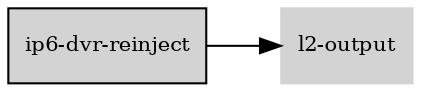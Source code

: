 digraph "ip6_dvr_reinject_subgraph" {
  rankdir=LR;
  node [shape=box, style=filled, fontsize=10, color=lightgray, fontcolor=black, fillcolor=lightgray];
  "ip6-dvr-reinject" [color=black, fontcolor=black, fillcolor=lightgray];
  edge [fontsize=8];
  "ip6-dvr-reinject" -> "l2-output";
}
